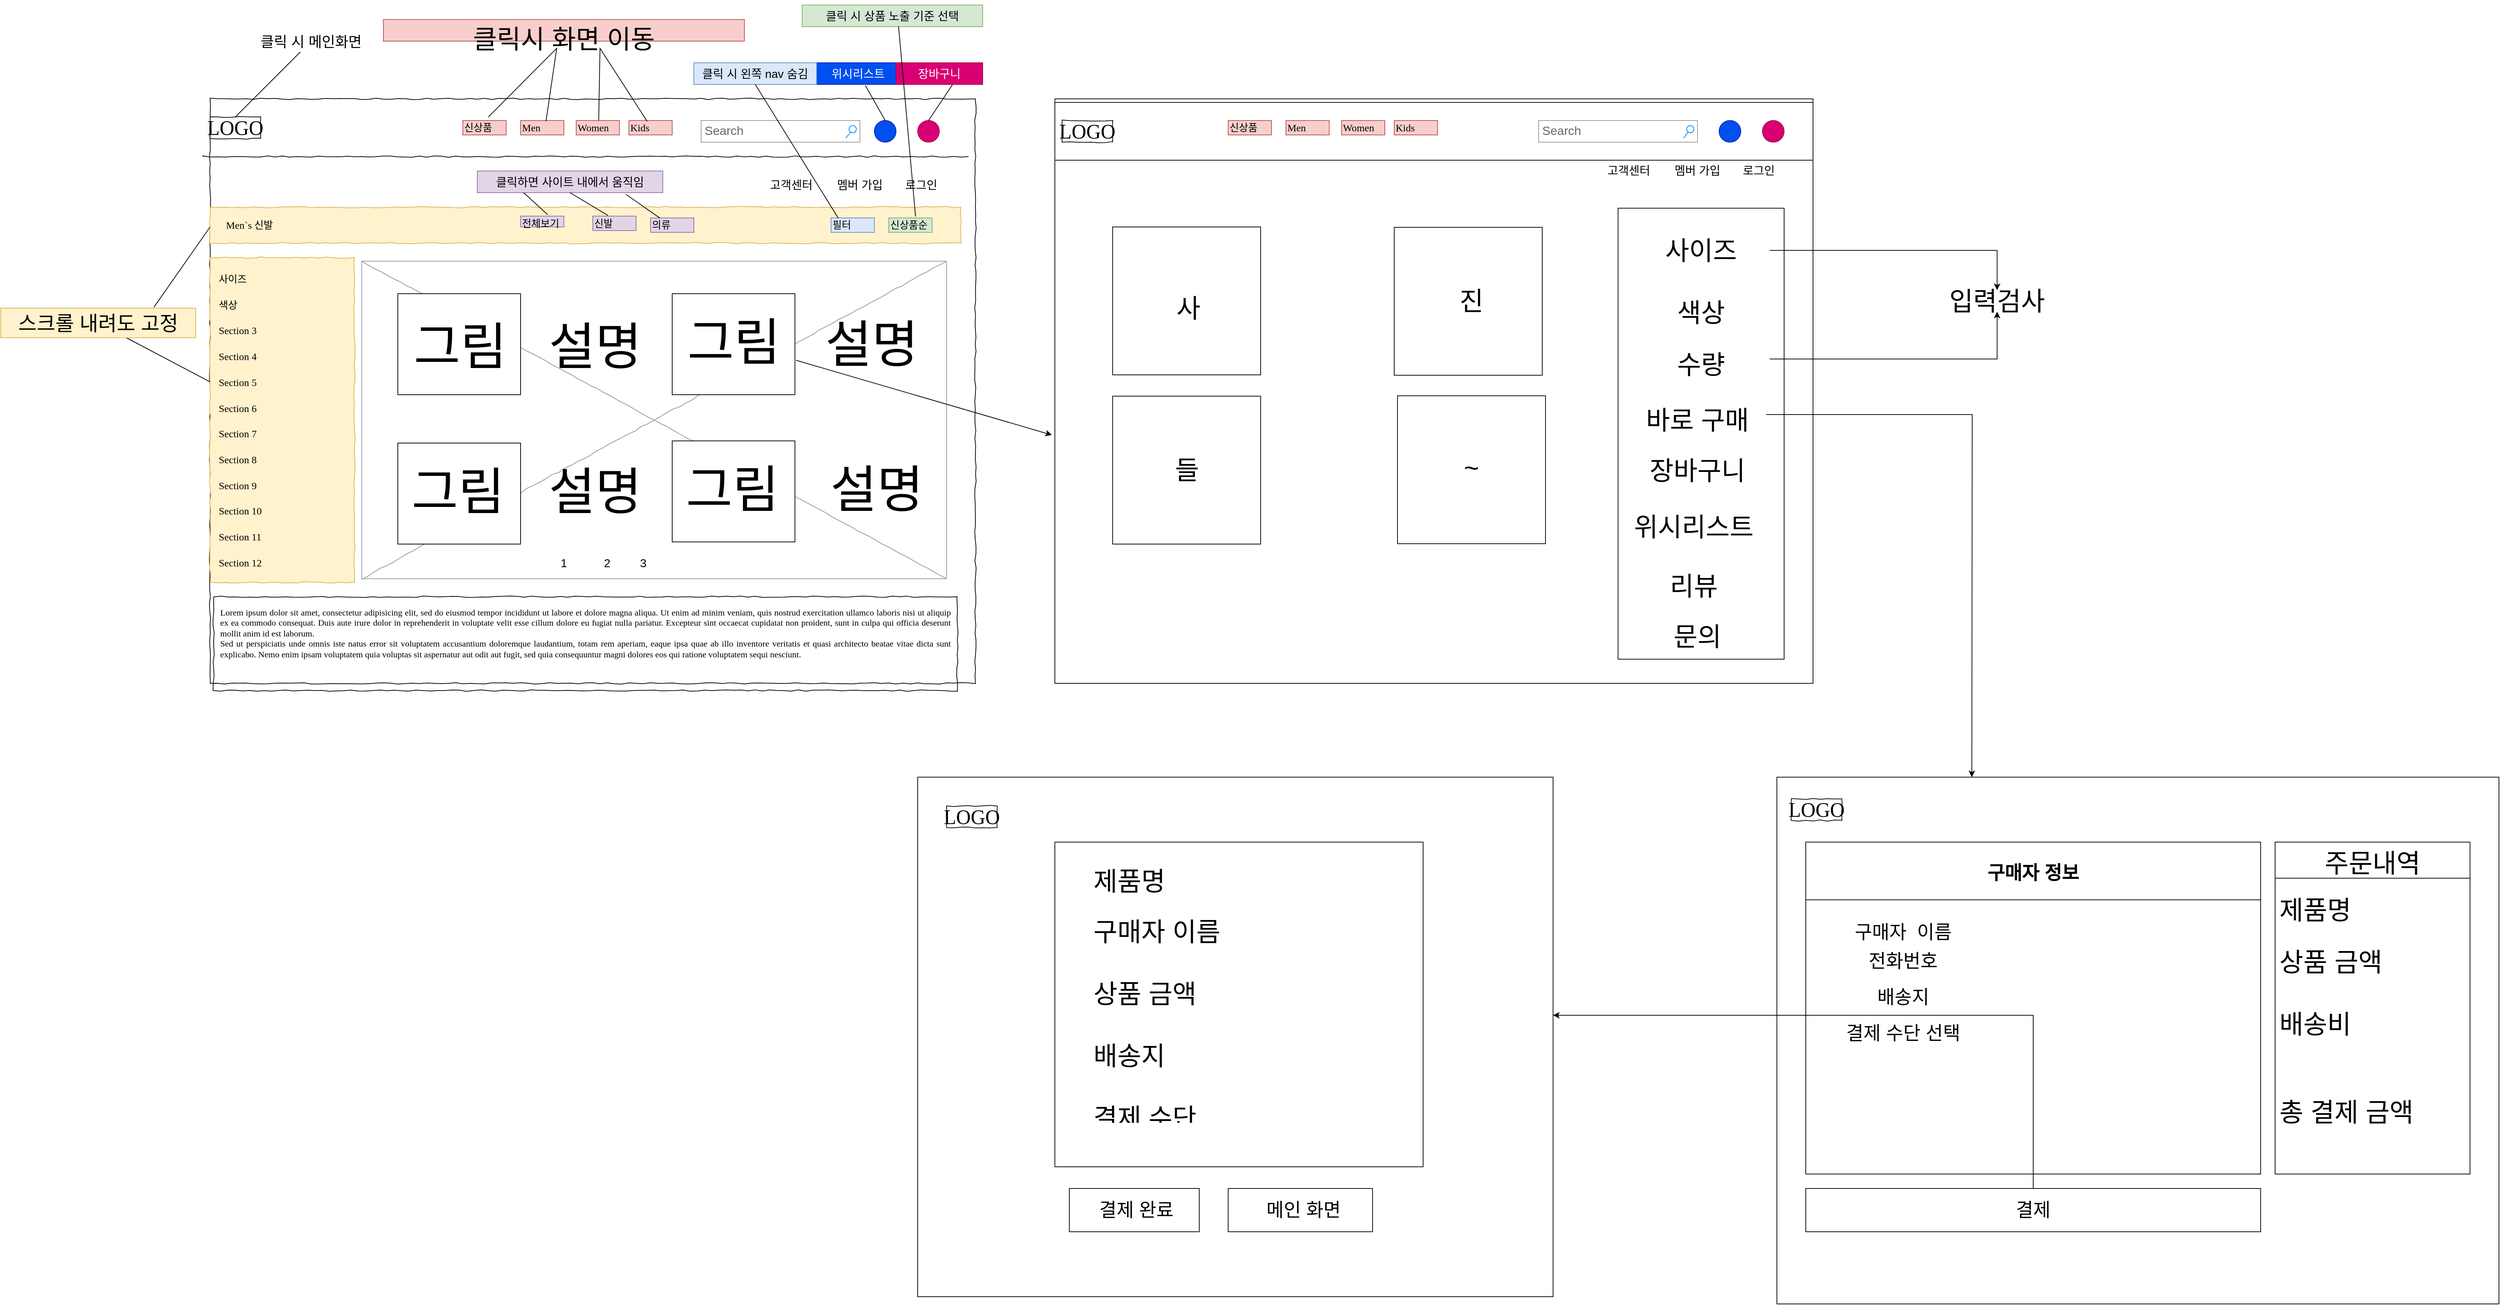 <mxfile version="17.4.0" type="github">
  <diagram name="Page-1" id="03018318-947c-dd8e-b7a3-06fadd420f32">
    <mxGraphModel dx="5840" dy="3390" grid="1" gridSize="10" guides="1" tooltips="1" connect="1" arrows="1" fold="1" page="1" pageScale="1" pageWidth="1100" pageHeight="850" background="#ffffff" math="0" shadow="0">
      <root>
        <mxCell id="0" />
        <mxCell id="1" parent="0" />
        <mxCell id="677b7b8949515195-1" value="" style="whiteSpace=wrap;html=1;rounded=0;shadow=0;labelBackgroundColor=none;strokeColor=#000000;strokeWidth=1;fillColor=none;fontFamily=Verdana;fontSize=12;fontColor=#000000;align=center;comic=1;" parent="1" vertex="1">
          <mxGeometry x="30" y="10" width="1060" height="810" as="geometry" />
        </mxCell>
        <mxCell id="677b7b8949515195-2" value="LOGO" style="whiteSpace=wrap;html=1;rounded=0;shadow=0;labelBackgroundColor=none;strokeWidth=1;fontFamily=Verdana;fontSize=28;align=center;comic=1;" parent="1" vertex="1">
          <mxGeometry x="30" y="35" width="70" height="30" as="geometry" />
        </mxCell>
        <mxCell id="677b7b8949515195-3" value="Search" style="strokeWidth=1;shadow=0;dashed=0;align=center;html=1;shape=mxgraph.mockup.forms.searchBox;strokeColor=#999999;mainText=;strokeColor2=#008cff;fontColor=#666666;fontSize=17;align=left;spacingLeft=3;rounded=0;labelBackgroundColor=none;comic=1;" parent="1" vertex="1">
          <mxGeometry x="710" y="40" width="220" height="30" as="geometry" />
        </mxCell>
        <mxCell id="677b7b8949515195-4" value="신상품" style="text;html=1;points=[];align=left;verticalAlign=top;spacingTop=-4;fontSize=14;fontFamily=Verdana;fillColor=#f8cecc;strokeColor=#b85450;" parent="1" vertex="1">
          <mxGeometry x="380" y="40" width="60" height="20" as="geometry" />
        </mxCell>
        <mxCell id="677b7b8949515195-5" value="Men" style="text;html=1;points=[];align=left;verticalAlign=top;spacingTop=-4;fontSize=14;fontFamily=Verdana;fillColor=#f8cecc;strokeColor=#b85450;" parent="1" vertex="1">
          <mxGeometry x="460" y="40" width="60" height="20" as="geometry" />
        </mxCell>
        <mxCell id="677b7b8949515195-6" value="Women" style="text;html=1;points=[];align=left;verticalAlign=top;spacingTop=-4;fontSize=14;fontFamily=Verdana;fillColor=#f8cecc;strokeColor=#b85450;" parent="1" vertex="1">
          <mxGeometry x="537" y="40" width="60" height="20" as="geometry" />
        </mxCell>
        <mxCell id="677b7b8949515195-7" value="Kids" style="text;html=1;points=[];align=left;verticalAlign=top;spacingTop=-4;fontSize=14;fontFamily=Verdana;fillColor=#f8cecc;strokeColor=#b85450;" parent="1" vertex="1">
          <mxGeometry x="610" y="40" width="60" height="20" as="geometry" />
        </mxCell>
        <mxCell id="677b7b8949515195-8" value="" style="whiteSpace=wrap;html=1;rounded=0;shadow=0;labelBackgroundColor=none;strokeWidth=1;fillColor=#fff2cc;fontFamily=Verdana;fontSize=12;align=center;comic=1;strokeColor=#d6b656;" parent="1" vertex="1">
          <mxGeometry x="30" y="230" width="200" height="450" as="geometry" />
        </mxCell>
        <mxCell id="677b7b8949515195-9" value="" style="line;strokeWidth=1;html=1;rounded=0;shadow=0;labelBackgroundColor=none;fillColor=none;fontFamily=Verdana;fontSize=14;fontColor=#000000;align=center;comic=1;" parent="1" vertex="1">
          <mxGeometry x="20" y="30" width="1060" height="120" as="geometry" />
        </mxCell>
        <mxCell id="677b7b8949515195-10" value="" style="whiteSpace=wrap;html=1;rounded=0;shadow=0;labelBackgroundColor=none;strokeWidth=1;fillColor=#fff2cc;fontFamily=Verdana;fontSize=12;align=center;comic=1;strokeColor=#d6b656;" parent="1" vertex="1">
          <mxGeometry x="30" y="160" width="1040" height="50" as="geometry" />
        </mxCell>
        <mxCell id="677b7b8949515195-11" value="전체보기&lt;span style=&quot;white-space: pre&quot;&gt;	&lt;/span&gt;" style="text;html=1;points=[];align=left;verticalAlign=top;spacingTop=-4;fontSize=14;fontFamily=Verdana;fillColor=#e1d5e7;strokeColor=#9673a6;" parent="1" vertex="1">
          <mxGeometry x="460" y="172.5" width="60" height="15" as="geometry" />
        </mxCell>
        <mxCell id="677b7b8949515195-12" value="신발" style="text;html=1;points=[];align=left;verticalAlign=top;spacingTop=-4;fontSize=14;fontFamily=Verdana;fillColor=#e1d5e7;strokeColor=#9673a6;" parent="1" vertex="1">
          <mxGeometry x="560" y="172.5" width="60" height="20" as="geometry" />
        </mxCell>
        <mxCell id="677b7b8949515195-13" value="의류" style="text;html=1;points=[];align=left;verticalAlign=top;spacingTop=-4;fontSize=14;fontFamily=Verdana;fillColor=#e1d5e7;strokeColor=#9673a6;" parent="1" vertex="1">
          <mxGeometry x="640" y="175" width="60" height="20" as="geometry" />
        </mxCell>
        <mxCell id="677b7b8949515195-15" value="&lt;div style=&quot;text-align: justify&quot;&gt;&lt;span&gt;Lorem ipsum dolor sit amet, consectetur adipisicing elit, sed do eiusmod tempor incididunt ut labore et dolore magna aliqua. Ut enim ad minim veniam, quis nostrud exercitation ullamco laboris nisi ut aliquip ex ea commodo consequat. Duis aute irure dolor in reprehenderit in voluptate velit esse cillum dolore eu fugiat nulla pariatur. Excepteur sint occaecat cupidatat non proident, sunt in culpa qui officia deserunt mollit anim id est laborum.&lt;/span&gt;&lt;/div&gt;&lt;div style=&quot;text-align: justify&quot;&gt;&lt;span&gt;Sed ut perspiciatis unde omnis iste natus error sit voluptatem accusantium doloremque laudantium, totam rem aperiam, eaque ipsa quae ab illo inventore veritatis et quasi architecto beatae vitae dicta sunt explicabo. Nemo enim ipsam voluptatem quia voluptas sit aspernatur aut odit aut fugit, sed quia consequuntur magni dolores eos qui ratione voluptatem sequi nesciunt.&amp;nbsp;&lt;/span&gt;&lt;/div&gt;" style="whiteSpace=wrap;html=1;rounded=0;shadow=0;labelBackgroundColor=none;strokeWidth=1;fillColor=none;fontFamily=Verdana;fontSize=12;align=center;verticalAlign=top;spacing=10;comic=1;" parent="1" vertex="1">
          <mxGeometry x="35" y="700" width="1030" height="130" as="geometry" />
        </mxCell>
        <mxCell id="677b7b8949515195-27" value="사이즈" style="text;html=1;points=[];align=left;verticalAlign=top;spacingTop=-4;fontSize=14;fontFamily=Verdana" parent="1" vertex="1">
          <mxGeometry x="40" y="250" width="170" height="20" as="geometry" />
        </mxCell>
        <mxCell id="677b7b8949515195-28" value="색상" style="text;html=1;points=[];align=left;verticalAlign=top;spacingTop=-4;fontSize=14;fontFamily=Verdana" parent="1" vertex="1">
          <mxGeometry x="40" y="286" width="170" height="20" as="geometry" />
        </mxCell>
        <mxCell id="677b7b8949515195-29" value="Section 3" style="text;html=1;points=[];align=left;verticalAlign=top;spacingTop=-4;fontSize=14;fontFamily=Verdana" parent="1" vertex="1">
          <mxGeometry x="40" y="321" width="170" height="20" as="geometry" />
        </mxCell>
        <mxCell id="677b7b8949515195-30" value="Section 4" style="text;html=1;points=[];align=left;verticalAlign=top;spacingTop=-4;fontSize=14;fontFamily=Verdana" parent="1" vertex="1">
          <mxGeometry x="40" y="357" width="170" height="20" as="geometry" />
        </mxCell>
        <mxCell id="677b7b8949515195-31" value="Section 7" style="text;html=1;points=[];align=left;verticalAlign=top;spacingTop=-4;fontSize=14;fontFamily=Verdana" parent="1" vertex="1">
          <mxGeometry x="40" y="464" width="170" height="20" as="geometry" />
        </mxCell>
        <mxCell id="677b7b8949515195-32" value="Section 8" style="text;html=1;points=[];align=left;verticalAlign=top;spacingTop=-4;fontSize=14;fontFamily=Verdana" parent="1" vertex="1">
          <mxGeometry x="40" y="500" width="170" height="20" as="geometry" />
        </mxCell>
        <mxCell id="677b7b8949515195-33" value="Section 9" style="text;html=1;points=[];align=left;verticalAlign=top;spacingTop=-4;fontSize=14;fontFamily=Verdana" parent="1" vertex="1">
          <mxGeometry x="40" y="536" width="170" height="20" as="geometry" />
        </mxCell>
        <mxCell id="677b7b8949515195-34" value="Section 10" style="text;html=1;points=[];align=left;verticalAlign=top;spacingTop=-4;fontSize=14;fontFamily=Verdana" parent="1" vertex="1">
          <mxGeometry x="40" y="571" width="170" height="20" as="geometry" />
        </mxCell>
        <mxCell id="677b7b8949515195-35" value="Section 11" style="text;html=1;points=[];align=left;verticalAlign=top;spacingTop=-4;fontSize=14;fontFamily=Verdana" parent="1" vertex="1">
          <mxGeometry x="40" y="607" width="170" height="20" as="geometry" />
        </mxCell>
        <mxCell id="677b7b8949515195-36" value="Section 12" style="text;html=1;points=[];align=left;verticalAlign=top;spacingTop=-4;fontSize=14;fontFamily=Verdana" parent="1" vertex="1">
          <mxGeometry x="40" y="643" width="170" height="20" as="geometry" />
        </mxCell>
        <mxCell id="677b7b8949515195-39" value="Section 5" style="text;html=1;points=[];align=left;verticalAlign=top;spacingTop=-4;fontSize=14;fontFamily=Verdana" parent="1" vertex="1">
          <mxGeometry x="40" y="393" width="170" height="20" as="geometry" />
        </mxCell>
        <mxCell id="677b7b8949515195-40" value="Section 6" style="text;html=1;points=[];align=left;verticalAlign=top;spacingTop=-4;fontSize=14;fontFamily=Verdana" parent="1" vertex="1">
          <mxGeometry x="40" y="429" width="170" height="20" as="geometry" />
        </mxCell>
        <mxCell id="677b7b8949515195-42" value="External Links" style="text;html=1;points=[];align=left;verticalAlign=top;spacingTop=-4;fontSize=14;fontFamily=Verdana" parent="1" vertex="1">
          <mxGeometry x="860" y="653" width="170" height="20" as="geometry" />
        </mxCell>
        <mxCell id="EGOBInb5VxWkymXx5lzQ-2" value="Men`s 신발" style="text;html=1;points=[];align=left;verticalAlign=top;spacingTop=-4;fontSize=14;fontFamily=Verdana" vertex="1" parent="1">
          <mxGeometry x="50" y="175" width="60" height="15" as="geometry" />
        </mxCell>
        <mxCell id="EGOBInb5VxWkymXx5lzQ-3" value="필터" style="text;html=1;points=[];align=left;verticalAlign=top;spacingTop=-4;fontSize=14;fontFamily=Verdana;fillColor=#dae8fc;strokeColor=#6c8ebf;" vertex="1" parent="1">
          <mxGeometry x="890" y="175" width="60" height="20" as="geometry" />
        </mxCell>
        <mxCell id="EGOBInb5VxWkymXx5lzQ-4" value="신상품순" style="text;html=1;points=[];align=left;verticalAlign=top;spacingTop=-4;fontSize=14;fontFamily=Verdana;fillColor=#d5e8d4;strokeColor=#82b366;" vertex="1" parent="1">
          <mxGeometry x="970" y="175" width="60" height="20" as="geometry" />
        </mxCell>
        <mxCell id="EGOBInb5VxWkymXx5lzQ-5" value="" style="endArrow=none;html=1;rounded=0;exitX=0.786;exitY=-0.032;exitDx=0;exitDy=0;exitPerimeter=0;" edge="1" parent="1" source="EGOBInb5VxWkymXx5lzQ-9">
          <mxGeometry width="50" height="50" relative="1" as="geometry">
            <mxPoint x="-140" y="330" as="sourcePoint" />
            <mxPoint x="30" y="187.5" as="targetPoint" />
          </mxGeometry>
        </mxCell>
        <mxCell id="EGOBInb5VxWkymXx5lzQ-7" value="" style="endArrow=none;html=1;rounded=0;startArrow=none;" edge="1" parent="1" source="677b7b8949515195-16">
          <mxGeometry width="50" height="50" relative="1" as="geometry">
            <mxPoint x="440" y="390" as="sourcePoint" />
            <mxPoint x="490" y="340" as="targetPoint" />
          </mxGeometry>
        </mxCell>
        <mxCell id="677b7b8949515195-16" value="" style="verticalLabelPosition=bottom;shadow=0;dashed=0;align=center;html=1;verticalAlign=top;strokeWidth=1;shape=mxgraph.mockup.graphics.simpleIcon;strokeColor=#999999;rounded=0;labelBackgroundColor=none;fontFamily=Verdana;fontSize=14;fontColor=#000000;comic=1;" parent="1" vertex="1">
          <mxGeometry x="240" y="235" width="810" height="440" as="geometry" />
        </mxCell>
        <mxCell id="EGOBInb5VxWkymXx5lzQ-8" value="" style="endArrow=none;html=1;rounded=0;" edge="1" parent="1" source="677b7b8949515195-8" target="EGOBInb5VxWkymXx5lzQ-9">
          <mxGeometry width="50" height="50" relative="1" as="geometry">
            <mxPoint x="440.0" y="390" as="sourcePoint" />
            <mxPoint x="-140" y="330" as="targetPoint" />
          </mxGeometry>
        </mxCell>
        <mxCell id="EGOBInb5VxWkymXx5lzQ-9" value="&lt;font style=&quot;font-size: 28px&quot;&gt;스크롤 내려도 고정&lt;/font&gt;" style="text;html=1;strokeColor=#d6b656;fillColor=#fff2cc;align=center;verticalAlign=middle;whiteSpace=wrap;rounded=0;" vertex="1" parent="1">
          <mxGeometry x="-260" y="300" width="270" height="41" as="geometry" />
        </mxCell>
        <mxCell id="EGOBInb5VxWkymXx5lzQ-10" value="&lt;font style=&quot;font-size: 16px&quot;&gt;고객센터&lt;/font&gt;" style="text;html=1;strokeColor=none;fillColor=none;align=center;verticalAlign=middle;whiteSpace=wrap;rounded=0;fontSize=28;" vertex="1" parent="1">
          <mxGeometry x="720" y="110" width="230" height="30" as="geometry" />
        </mxCell>
        <mxCell id="EGOBInb5VxWkymXx5lzQ-11" value="&lt;font style=&quot;font-size: 16px&quot;&gt;멤버 가입&lt;/font&gt;" style="text;html=1;strokeColor=none;fillColor=none;align=center;verticalAlign=middle;whiteSpace=wrap;rounded=0;fontSize=28;" vertex="1" parent="1">
          <mxGeometry x="860" y="110" width="140" height="30" as="geometry" />
        </mxCell>
        <mxCell id="EGOBInb5VxWkymXx5lzQ-12" value="&lt;font style=&quot;font-size: 16px&quot;&gt;로그인&lt;/font&gt;" style="text;html=1;strokeColor=none;fillColor=none;align=center;verticalAlign=middle;whiteSpace=wrap;rounded=0;fontSize=28;" vertex="1" parent="1">
          <mxGeometry x="960" y="110" width="110" height="30" as="geometry" />
        </mxCell>
        <mxCell id="EGOBInb5VxWkymXx5lzQ-13" value="" style="ellipse;whiteSpace=wrap;html=1;aspect=fixed;fontSize=16;fillColor=#0050ef;fontColor=#ffffff;strokeColor=#001DBC;" vertex="1" parent="1">
          <mxGeometry x="950" y="40" width="30" height="30" as="geometry" />
        </mxCell>
        <mxCell id="EGOBInb5VxWkymXx5lzQ-14" value="" style="ellipse;whiteSpace=wrap;html=1;aspect=fixed;fontSize=16;fillColor=#d80073;fontColor=#ffffff;strokeColor=#A50040;" vertex="1" parent="1">
          <mxGeometry x="1010" y="40" width="30" height="30" as="geometry" />
        </mxCell>
        <mxCell id="EGOBInb5VxWkymXx5lzQ-15" value="위시리스트" style="text;html=1;strokeColor=#001DBC;fillColor=#0050ef;align=center;verticalAlign=middle;whiteSpace=wrap;rounded=0;fontSize=16;fontColor=#ffffff;" vertex="1" parent="1">
          <mxGeometry x="860" y="-40" width="135" height="30" as="geometry" />
        </mxCell>
        <mxCell id="EGOBInb5VxWkymXx5lzQ-17" value="장바구니" style="text;html=1;align=center;verticalAlign=middle;whiteSpace=wrap;rounded=0;fontSize=16;fillColor=#d80073;fontColor=#ffffff;strokeColor=#A50040;" vertex="1" parent="1">
          <mxGeometry x="980" y="-40" width="120" height="30" as="geometry" />
        </mxCell>
        <mxCell id="EGOBInb5VxWkymXx5lzQ-18" value="" style="endArrow=none;html=1;rounded=0;fontSize=16;exitX=0.5;exitY=0;exitDx=0;exitDy=0;entryX=0.575;entryY=1.055;entryDx=0;entryDy=0;entryPerimeter=0;" edge="1" parent="1" source="EGOBInb5VxWkymXx5lzQ-13" target="EGOBInb5VxWkymXx5lzQ-15">
          <mxGeometry width="50" height="50" relative="1" as="geometry">
            <mxPoint x="330" y="190" as="sourcePoint" />
            <mxPoint x="380" y="140" as="targetPoint" />
          </mxGeometry>
        </mxCell>
        <mxCell id="EGOBInb5VxWkymXx5lzQ-19" value="" style="endArrow=none;html=1;rounded=0;fontSize=16;exitX=0.5;exitY=0;exitDx=0;exitDy=0;entryX=0.651;entryY=1.016;entryDx=0;entryDy=0;entryPerimeter=0;" edge="1" parent="1" source="EGOBInb5VxWkymXx5lzQ-14" target="EGOBInb5VxWkymXx5lzQ-17">
          <mxGeometry width="50" height="50" relative="1" as="geometry">
            <mxPoint x="330" y="190" as="sourcePoint" />
            <mxPoint x="380" y="140" as="targetPoint" />
          </mxGeometry>
        </mxCell>
        <mxCell id="EGOBInb5VxWkymXx5lzQ-20" value="클릭하면 사이트 내에서 움직임" style="text;html=1;strokeColor=#9673a6;fillColor=#e1d5e7;align=center;verticalAlign=middle;whiteSpace=wrap;rounded=0;fontSize=16;" vertex="1" parent="1">
          <mxGeometry x="400" y="110" width="257" height="30" as="geometry" />
        </mxCell>
        <mxCell id="EGOBInb5VxWkymXx5lzQ-21" value="" style="endArrow=none;html=1;rounded=0;fontSize=16;exitX=0.626;exitY=-0.135;exitDx=0;exitDy=0;exitPerimeter=0;entryX=0.25;entryY=1;entryDx=0;entryDy=0;" edge="1" parent="1" source="677b7b8949515195-11" target="EGOBInb5VxWkymXx5lzQ-20">
          <mxGeometry width="50" height="50" relative="1" as="geometry">
            <mxPoint x="330" y="300" as="sourcePoint" />
            <mxPoint x="380" y="250" as="targetPoint" />
          </mxGeometry>
        </mxCell>
        <mxCell id="EGOBInb5VxWkymXx5lzQ-22" value="" style="endArrow=none;html=1;rounded=0;fontSize=16;exitX=0.352;exitY=-0.043;exitDx=0;exitDy=0;exitPerimeter=0;entryX=0.5;entryY=1;entryDx=0;entryDy=0;" edge="1" parent="1" source="677b7b8949515195-12" target="EGOBInb5VxWkymXx5lzQ-20">
          <mxGeometry width="50" height="50" relative="1" as="geometry">
            <mxPoint x="330" y="300" as="sourcePoint" />
            <mxPoint x="380" y="250" as="targetPoint" />
          </mxGeometry>
        </mxCell>
        <mxCell id="EGOBInb5VxWkymXx5lzQ-23" value="" style="endArrow=none;html=1;rounded=0;fontSize=16;entryX=0.215;entryY=0.009;entryDx=0;entryDy=0;entryPerimeter=0;exitX=0.801;exitY=1.075;exitDx=0;exitDy=0;exitPerimeter=0;" edge="1" parent="1" source="EGOBInb5VxWkymXx5lzQ-20" target="677b7b8949515195-13">
          <mxGeometry width="50" height="50" relative="1" as="geometry">
            <mxPoint x="330" y="300" as="sourcePoint" />
            <mxPoint x="380" y="250" as="targetPoint" />
          </mxGeometry>
        </mxCell>
        <mxCell id="EGOBInb5VxWkymXx5lzQ-24" value="클릭 시 왼쪽 nav 숨김" style="text;html=1;strokeColor=#6c8ebf;fillColor=#dae8fc;align=center;verticalAlign=middle;whiteSpace=wrap;rounded=0;fontSize=16;" vertex="1" parent="1">
          <mxGeometry x="700" y="-40" width="170" height="30" as="geometry" />
        </mxCell>
        <mxCell id="EGOBInb5VxWkymXx5lzQ-25" value="" style="endArrow=none;html=1;rounded=0;fontSize=16;exitX=0.5;exitY=1;exitDx=0;exitDy=0;entryX=0.166;entryY=0.009;entryDx=0;entryDy=0;entryPerimeter=0;" edge="1" parent="1" source="EGOBInb5VxWkymXx5lzQ-24" target="EGOBInb5VxWkymXx5lzQ-3">
          <mxGeometry width="50" height="50" relative="1" as="geometry">
            <mxPoint x="330" y="300" as="sourcePoint" />
            <mxPoint x="380" y="250" as="targetPoint" />
          </mxGeometry>
        </mxCell>
        <mxCell id="EGOBInb5VxWkymXx5lzQ-26" value="클릭 시 상품 노출 기준 선택" style="text;html=1;strokeColor=#82b366;fillColor=#d5e8d4;align=center;verticalAlign=middle;whiteSpace=wrap;rounded=0;fontSize=16;" vertex="1" parent="1">
          <mxGeometry x="850" y="-120" width="250" height="30" as="geometry" />
        </mxCell>
        <mxCell id="EGOBInb5VxWkymXx5lzQ-29" value="" style="endArrow=none;html=1;rounded=0;fontSize=16;entryX=0.617;entryY=-0.109;entryDx=0;entryDy=0;entryPerimeter=0;exitX=0.534;exitY=0.976;exitDx=0;exitDy=0;exitPerimeter=0;" edge="1" parent="1" source="EGOBInb5VxWkymXx5lzQ-26" target="EGOBInb5VxWkymXx5lzQ-4">
          <mxGeometry width="50" height="50" relative="1" as="geometry">
            <mxPoint x="330" y="300" as="sourcePoint" />
            <mxPoint x="380" y="250" as="targetPoint" />
          </mxGeometry>
        </mxCell>
        <mxCell id="EGOBInb5VxWkymXx5lzQ-30" value="" style="rounded=0;whiteSpace=wrap;html=1;fontSize=16;" vertex="1" parent="1">
          <mxGeometry x="290" y="280" width="170" height="140" as="geometry" />
        </mxCell>
        <mxCell id="EGOBInb5VxWkymXx5lzQ-31" value="" style="rounded=0;whiteSpace=wrap;html=1;fontSize=16;" vertex="1" parent="1">
          <mxGeometry x="670" y="280" width="170" height="140" as="geometry" />
        </mxCell>
        <mxCell id="EGOBInb5VxWkymXx5lzQ-32" value="" style="rounded=0;whiteSpace=wrap;html=1;fontSize=16;" vertex="1" parent="1">
          <mxGeometry x="290" y="487" width="170" height="140" as="geometry" />
        </mxCell>
        <mxCell id="EGOBInb5VxWkymXx5lzQ-33" value="" style="rounded=0;whiteSpace=wrap;html=1;fontSize=16;" vertex="1" parent="1">
          <mxGeometry x="670" y="484" width="170" height="140" as="geometry" />
        </mxCell>
        <mxCell id="EGOBInb5VxWkymXx5lzQ-34" value="1" style="text;html=1;strokeColor=none;fillColor=none;align=center;verticalAlign=middle;whiteSpace=wrap;rounded=0;fontSize=16;" vertex="1" parent="1">
          <mxGeometry x="490" y="638" width="60" height="30" as="geometry" />
        </mxCell>
        <mxCell id="EGOBInb5VxWkymXx5lzQ-35" value="2" style="text;html=1;strokeColor=none;fillColor=none;align=center;verticalAlign=middle;whiteSpace=wrap;rounded=0;fontSize=16;" vertex="1" parent="1">
          <mxGeometry x="550" y="638" width="60" height="30" as="geometry" />
        </mxCell>
        <mxCell id="EGOBInb5VxWkymXx5lzQ-36" value="3" style="text;html=1;strokeColor=none;fillColor=none;align=center;verticalAlign=middle;whiteSpace=wrap;rounded=0;fontSize=16;" vertex="1" parent="1">
          <mxGeometry x="600" y="638" width="60" height="30" as="geometry" />
        </mxCell>
        <mxCell id="EGOBInb5VxWkymXx5lzQ-37" value="&lt;font style=&quot;font-size: 70px&quot;&gt;설명&lt;/font&gt;" style="text;html=1;strokeColor=none;fillColor=none;align=center;verticalAlign=middle;whiteSpace=wrap;rounded=0;fontSize=16;" vertex="1" parent="1">
          <mxGeometry x="477" y="286" width="173" height="134" as="geometry" />
        </mxCell>
        <mxCell id="EGOBInb5VxWkymXx5lzQ-38" value="&lt;font style=&quot;font-size: 70px&quot;&gt;설명&lt;/font&gt;" style="text;html=1;strokeColor=none;fillColor=none;align=center;verticalAlign=middle;whiteSpace=wrap;rounded=0;fontSize=16;" vertex="1" parent="1">
          <mxGeometry x="860" y="283" width="173" height="134" as="geometry" />
        </mxCell>
        <mxCell id="EGOBInb5VxWkymXx5lzQ-39" value="&lt;font style=&quot;font-size: 70px&quot;&gt;설명&lt;/font&gt;" style="text;html=1;strokeColor=none;fillColor=none;align=center;verticalAlign=middle;whiteSpace=wrap;rounded=0;fontSize=16;" vertex="1" parent="1">
          <mxGeometry x="477" y="487" width="173" height="134" as="geometry" />
        </mxCell>
        <mxCell id="EGOBInb5VxWkymXx5lzQ-40" value="&lt;font style=&quot;font-size: 70px&quot;&gt;설명&lt;/font&gt;" style="text;html=1;strokeColor=none;fillColor=none;align=center;verticalAlign=middle;whiteSpace=wrap;rounded=0;fontSize=16;" vertex="1" parent="1">
          <mxGeometry x="867" y="484" width="173" height="134" as="geometry" />
        </mxCell>
        <mxCell id="EGOBInb5VxWkymXx5lzQ-41" value="&lt;font style=&quot;font-size: 70px&quot;&gt;그림&lt;/font&gt;" style="text;html=1;strokeColor=none;fillColor=none;align=center;verticalAlign=middle;whiteSpace=wrap;rounded=0;fontSize=16;" vertex="1" parent="1">
          <mxGeometry x="290" y="286" width="173" height="134" as="geometry" />
        </mxCell>
        <mxCell id="EGOBInb5VxWkymXx5lzQ-42" value="&lt;font style=&quot;font-size: 70px&quot;&gt;그림&lt;/font&gt;" style="text;html=1;strokeColor=none;fillColor=none;align=center;verticalAlign=middle;whiteSpace=wrap;rounded=0;fontSize=16;" vertex="1" parent="1">
          <mxGeometry x="668.5" y="280" width="173" height="134" as="geometry" />
        </mxCell>
        <mxCell id="EGOBInb5VxWkymXx5lzQ-43" value="&lt;font style=&quot;font-size: 70px&quot;&gt;그림&lt;/font&gt;" style="text;html=1;strokeColor=none;fillColor=none;align=center;verticalAlign=middle;whiteSpace=wrap;rounded=0;fontSize=16;" vertex="1" parent="1">
          <mxGeometry x="287" y="487" width="173" height="134" as="geometry" />
        </mxCell>
        <mxCell id="EGOBInb5VxWkymXx5lzQ-44" value="&lt;font style=&quot;font-size: 70px&quot;&gt;그림&lt;/font&gt;" style="text;html=1;strokeColor=none;fillColor=none;align=center;verticalAlign=middle;whiteSpace=wrap;rounded=0;fontSize=16;" vertex="1" parent="1">
          <mxGeometry x="667" y="484" width="173" height="134" as="geometry" />
        </mxCell>
        <mxCell id="EGOBInb5VxWkymXx5lzQ-45" value="" style="endArrow=none;html=1;rounded=0;fontSize=70;exitX=0.587;exitY=-0.241;exitDx=0;exitDy=0;exitPerimeter=0;entryX=0.587;entryY=0.053;entryDx=0;entryDy=0;entryPerimeter=0;" edge="1" parent="1" source="677b7b8949515195-4" target="677b7b8949515195-5">
          <mxGeometry width="50" height="50" relative="1" as="geometry">
            <mxPoint x="630" y="110" as="sourcePoint" />
            <mxPoint x="680" y="60" as="targetPoint" />
            <Array as="points">
              <mxPoint x="510" y="-60" />
            </Array>
          </mxGeometry>
        </mxCell>
        <mxCell id="EGOBInb5VxWkymXx5lzQ-46" value="" style="endArrow=none;html=1;rounded=0;fontSize=70;exitX=0.52;exitY=-0.006;exitDx=0;exitDy=0;exitPerimeter=0;entryX=0.421;entryY=0.053;entryDx=0;entryDy=0;entryPerimeter=0;" edge="1" parent="1" source="677b7b8949515195-6" target="677b7b8949515195-7">
          <mxGeometry width="50" height="50" relative="1" as="geometry">
            <mxPoint x="630" y="110" as="sourcePoint" />
            <mxPoint x="680" y="60" as="targetPoint" />
            <Array as="points">
              <mxPoint x="570" y="-60" />
            </Array>
          </mxGeometry>
        </mxCell>
        <mxCell id="EGOBInb5VxWkymXx5lzQ-47" value="&lt;font style=&quot;font-size: 36px&quot;&gt;클릭시 화면 이동&lt;/font&gt;" style="text;html=1;strokeColor=#b85450;fillColor=#f8cecc;align=center;verticalAlign=middle;whiteSpace=wrap;rounded=0;fontSize=70;" vertex="1" parent="1">
          <mxGeometry x="270" y="-100" width="500" height="30" as="geometry" />
        </mxCell>
        <mxCell id="EGOBInb5VxWkymXx5lzQ-53" value="" style="endArrow=none;html=1;rounded=0;fontSize=20;exitX=0.5;exitY=0;exitDx=0;exitDy=0;" edge="1" parent="1" source="677b7b8949515195-2" target="EGOBInb5VxWkymXx5lzQ-54">
          <mxGeometry width="50" height="50" relative="1" as="geometry">
            <mxPoint x="480" y="240" as="sourcePoint" />
            <mxPoint x="100" y="-70" as="targetPoint" />
          </mxGeometry>
        </mxCell>
        <mxCell id="EGOBInb5VxWkymXx5lzQ-54" value="클릭 시 메인화면" style="text;html=1;strokeColor=none;fillColor=none;align=center;verticalAlign=middle;whiteSpace=wrap;rounded=0;fontSize=20;" vertex="1" parent="1">
          <mxGeometry x="70" y="-85" width="200" height="30" as="geometry" />
        </mxCell>
        <mxCell id="EGOBInb5VxWkymXx5lzQ-56" value="" style="rounded=0;whiteSpace=wrap;html=1;fontSize=20;" vertex="1" parent="1">
          <mxGeometry x="1200" y="10" width="1050" height="810" as="geometry" />
        </mxCell>
        <mxCell id="EGOBInb5VxWkymXx5lzQ-59" value="" style="endArrow=classic;html=1;rounded=0;fontSize=20;entryX=-0.004;entryY=0.575;entryDx=0;entryDy=0;entryPerimeter=0;" edge="1" parent="1" source="EGOBInb5VxWkymXx5lzQ-42" target="EGOBInb5VxWkymXx5lzQ-56">
          <mxGeometry width="50" height="50" relative="1" as="geometry">
            <mxPoint x="830" y="420" as="sourcePoint" />
            <mxPoint x="880" y="370" as="targetPoint" />
          </mxGeometry>
        </mxCell>
        <mxCell id="EGOBInb5VxWkymXx5lzQ-61" value="" style="rounded=0;whiteSpace=wrap;html=1;fontSize=36;" vertex="1" parent="1">
          <mxGeometry x="1200" y="15" width="1050" height="80" as="geometry" />
        </mxCell>
        <mxCell id="EGOBInb5VxWkymXx5lzQ-62" value="신상품" style="text;html=1;points=[];align=left;verticalAlign=top;spacingTop=-4;fontSize=14;fontFamily=Verdana;fillColor=#f8cecc;strokeColor=#b85450;" vertex="1" parent="1">
          <mxGeometry x="1440" y="40" width="60" height="20" as="geometry" />
        </mxCell>
        <mxCell id="EGOBInb5VxWkymXx5lzQ-63" value="Men" style="text;html=1;points=[];align=left;verticalAlign=top;spacingTop=-4;fontSize=14;fontFamily=Verdana;fillColor=#f8cecc;strokeColor=#b85450;" vertex="1" parent="1">
          <mxGeometry x="1520" y="40" width="60" height="20" as="geometry" />
        </mxCell>
        <mxCell id="EGOBInb5VxWkymXx5lzQ-64" value="Women" style="text;html=1;points=[];align=left;verticalAlign=top;spacingTop=-4;fontSize=14;fontFamily=Verdana;fillColor=#f8cecc;strokeColor=#b85450;" vertex="1" parent="1">
          <mxGeometry x="1597" y="40" width="60" height="20" as="geometry" />
        </mxCell>
        <mxCell id="EGOBInb5VxWkymXx5lzQ-65" value="Kids" style="text;html=1;points=[];align=left;verticalAlign=top;spacingTop=-4;fontSize=14;fontFamily=Verdana;fillColor=#f8cecc;strokeColor=#b85450;" vertex="1" parent="1">
          <mxGeometry x="1670" y="40" width="60" height="20" as="geometry" />
        </mxCell>
        <mxCell id="EGOBInb5VxWkymXx5lzQ-66" value="LOGO" style="whiteSpace=wrap;html=1;rounded=0;shadow=0;labelBackgroundColor=none;strokeWidth=1;fontFamily=Verdana;fontSize=28;align=center;comic=1;" vertex="1" parent="1">
          <mxGeometry x="1210" y="40" width="70" height="30" as="geometry" />
        </mxCell>
        <mxCell id="EGOBInb5VxWkymXx5lzQ-67" value="Search" style="strokeWidth=1;shadow=0;dashed=0;align=center;html=1;shape=mxgraph.mockup.forms.searchBox;strokeColor=#999999;mainText=;strokeColor2=#008cff;fontColor=#666666;fontSize=17;align=left;spacingLeft=3;rounded=0;labelBackgroundColor=none;comic=1;" vertex="1" parent="1">
          <mxGeometry x="1870" y="40" width="220" height="30" as="geometry" />
        </mxCell>
        <mxCell id="EGOBInb5VxWkymXx5lzQ-68" value="&lt;font style=&quot;font-size: 16px&quot;&gt;고객센터&lt;/font&gt;" style="text;html=1;strokeColor=none;fillColor=none;align=center;verticalAlign=middle;whiteSpace=wrap;rounded=0;fontSize=28;" vertex="1" parent="1">
          <mxGeometry x="1880" y="90" width="230" height="30" as="geometry" />
        </mxCell>
        <mxCell id="EGOBInb5VxWkymXx5lzQ-69" value="&lt;font style=&quot;font-size: 16px&quot;&gt;멤버 가입&lt;/font&gt;" style="text;html=1;strokeColor=none;fillColor=none;align=center;verticalAlign=middle;whiteSpace=wrap;rounded=0;fontSize=28;" vertex="1" parent="1">
          <mxGeometry x="2020" y="90" width="140" height="30" as="geometry" />
        </mxCell>
        <mxCell id="EGOBInb5VxWkymXx5lzQ-70" value="&lt;font style=&quot;font-size: 16px&quot;&gt;로그인&lt;/font&gt;" style="text;html=1;strokeColor=none;fillColor=none;align=center;verticalAlign=middle;whiteSpace=wrap;rounded=0;fontSize=28;" vertex="1" parent="1">
          <mxGeometry x="2120" y="90" width="110" height="30" as="geometry" />
        </mxCell>
        <mxCell id="EGOBInb5VxWkymXx5lzQ-71" value="" style="ellipse;whiteSpace=wrap;html=1;aspect=fixed;fontSize=16;fillColor=#0050ef;fontColor=#ffffff;strokeColor=#001DBC;" vertex="1" parent="1">
          <mxGeometry x="2120" y="40" width="30" height="30" as="geometry" />
        </mxCell>
        <mxCell id="EGOBInb5VxWkymXx5lzQ-72" value="" style="ellipse;whiteSpace=wrap;html=1;aspect=fixed;fontSize=16;fillColor=#d80073;fontColor=#ffffff;strokeColor=#A50040;" vertex="1" parent="1">
          <mxGeometry x="2180" y="40" width="30" height="30" as="geometry" />
        </mxCell>
        <mxCell id="EGOBInb5VxWkymXx5lzQ-74" value="" style="whiteSpace=wrap;html=1;aspect=fixed;fontSize=36;" vertex="1" parent="1">
          <mxGeometry x="1280" y="187.5" width="205" height="205" as="geometry" />
        </mxCell>
        <mxCell id="EGOBInb5VxWkymXx5lzQ-75" value="" style="whiteSpace=wrap;html=1;aspect=fixed;fontSize=36;" vertex="1" parent="1">
          <mxGeometry x="1670" y="188" width="205" height="205" as="geometry" />
        </mxCell>
        <mxCell id="EGOBInb5VxWkymXx5lzQ-76" value="" style="whiteSpace=wrap;html=1;aspect=fixed;fontSize=36;" vertex="1" parent="1">
          <mxGeometry x="1280" y="422" width="205" height="205" as="geometry" />
        </mxCell>
        <mxCell id="EGOBInb5VxWkymXx5lzQ-77" value="" style="whiteSpace=wrap;html=1;aspect=fixed;fontSize=36;" vertex="1" parent="1">
          <mxGeometry x="1674.5" y="421.5" width="205" height="205" as="geometry" />
        </mxCell>
        <mxCell id="EGOBInb5VxWkymXx5lzQ-78" value="사" style="text;html=1;strokeColor=none;fillColor=none;align=center;verticalAlign=middle;whiteSpace=wrap;rounded=0;fontSize=36;" vertex="1" parent="1">
          <mxGeometry x="1310" y="240" width="150" height="120" as="geometry" />
        </mxCell>
        <mxCell id="EGOBInb5VxWkymXx5lzQ-79" value="진" style="text;html=1;strokeColor=none;fillColor=none;align=center;verticalAlign=middle;whiteSpace=wrap;rounded=0;fontSize=36;" vertex="1" parent="1">
          <mxGeometry x="1702" y="230" width="150" height="120" as="geometry" />
        </mxCell>
        <mxCell id="EGOBInb5VxWkymXx5lzQ-80" value="들" style="text;html=1;strokeColor=none;fillColor=none;align=center;verticalAlign=middle;whiteSpace=wrap;rounded=0;fontSize=36;" vertex="1" parent="1">
          <mxGeometry x="1307.5" y="464" width="150" height="120" as="geometry" />
        </mxCell>
        <mxCell id="EGOBInb5VxWkymXx5lzQ-81" value="~" style="text;html=1;strokeColor=none;fillColor=none;align=center;verticalAlign=middle;whiteSpace=wrap;rounded=0;fontSize=36;" vertex="1" parent="1">
          <mxGeometry x="1701.5" y="461" width="150" height="120" as="geometry" />
        </mxCell>
        <mxCell id="EGOBInb5VxWkymXx5lzQ-82" value="&lt;span style=&quot;color: rgba(0 , 0 , 0 , 0) ; font-family: monospace ; font-size: 0px&quot;&gt;%3CmxGraphModel%3E%3Croot%3E%3CmxCell%20id%3D%220%22%2F%3E%3CmxCell%20id%3D%221%22%20parent%3D%220%22%2F%3E%3CmxCell%20id%3D%222%22%20value%3D%22%EC%82%AC%EC%9D%B4%EC%A6%88%22%20style%3D%22text%3Bhtml%3D1%3BstrokeColor%3Dnone%3BfillColor%3Dnone%3Balign%3Dcenter%3BverticalAlign%3Dmiddle%3BwhiteSpace%3Dwrap%3Brounded%3D0%3BfontSize%3D36%3B%22%20vertex%3D%221%22%20parent%3D%221%22%3E%3CmxGeometry%20x%3D%222000%22%20y%3D%22205%22%20width%3D%22190%22%20height%3D%2230%22%20as%3D%22geometry%22%2F%3E%3C%2FmxCell%3E%3C%2Froot%3E%3C%2FmxGraphModel%3E&lt;/span&gt;" style="rounded=0;whiteSpace=wrap;html=1;fontSize=36;" vertex="1" parent="1">
          <mxGeometry x="1980" y="161.5" width="230" height="625" as="geometry" />
        </mxCell>
        <mxCell id="EGOBInb5VxWkymXx5lzQ-95" style="edgeStyle=orthogonalEdgeStyle;rounded=0;orthogonalLoop=1;jettySize=auto;html=1;exitX=1;exitY=0.5;exitDx=0;exitDy=0;fontSize=36;" edge="1" parent="1" source="EGOBInb5VxWkymXx5lzQ-83" target="EGOBInb5VxWkymXx5lzQ-96">
          <mxGeometry relative="1" as="geometry">
            <mxPoint x="2420" y="270" as="targetPoint" />
          </mxGeometry>
        </mxCell>
        <mxCell id="EGOBInb5VxWkymXx5lzQ-83" value="사이즈" style="text;html=1;strokeColor=none;fillColor=none;align=center;verticalAlign=middle;whiteSpace=wrap;rounded=0;fontSize=36;" vertex="1" parent="1">
          <mxGeometry x="2000" y="205" width="190" height="30" as="geometry" />
        </mxCell>
        <mxCell id="EGOBInb5VxWkymXx5lzQ-84" value="색상" style="text;html=1;strokeColor=none;fillColor=none;align=center;verticalAlign=middle;whiteSpace=wrap;rounded=0;fontSize=36;" vertex="1" parent="1">
          <mxGeometry x="2000" y="291" width="190" height="30" as="geometry" />
        </mxCell>
        <mxCell id="EGOBInb5VxWkymXx5lzQ-94" style="edgeStyle=orthogonalEdgeStyle;rounded=0;orthogonalLoop=1;jettySize=auto;html=1;exitX=1;exitY=0.25;exitDx=0;exitDy=0;fontSize=36;entryX=0.5;entryY=1;entryDx=0;entryDy=0;" edge="1" parent="1" source="EGOBInb5VxWkymXx5lzQ-85" target="EGOBInb5VxWkymXx5lzQ-96">
          <mxGeometry relative="1" as="geometry">
            <mxPoint x="2420" y="320" as="targetPoint" />
          </mxGeometry>
        </mxCell>
        <mxCell id="EGOBInb5VxWkymXx5lzQ-85" value="수량&lt;span style=&quot;color: rgba(0 , 0 , 0 , 0) ; font-family: monospace ; font-size: 0px&quot;&gt;%3CmxGraphModel%3E%3Croot%3E%3CmxCell%20id%3D%220%22%2F%3E%3CmxCell%20id%3D%221%22%20parent%3D%220%22%2F%3E%3CmxCell%20id%3D%222%22%20value%3D%22%EC%82%AC%EC%9D%B4%EC%A6%88%22%20style%3D%22text%3Bhtml%3D1%3BstrokeColor%3Dnone%3BfillColor%3Dnone%3Balign%3Dcenter%3BverticalAlign%3Dmiddle%3BwhiteSpace%3Dwrap%3Brounded%3D0%3BfontSize%3D36%3B%22%20vertex%3D%221%22%20parent%3D%221%22%3E%3CmxGeometry%20x%3D%222000%22%20y%3D%22205%22%20width%3D%22190%22%20height%3D%2230%22%20as%3D%22geometry%22%2F%3E%3C%2FmxCell%3E%3C%2Froot%3E%3C%2FmxGraphModel%3E&lt;/span&gt;" style="text;html=1;strokeColor=none;fillColor=none;align=center;verticalAlign=middle;whiteSpace=wrap;rounded=0;fontSize=36;" vertex="1" parent="1">
          <mxGeometry x="2000" y="363" width="190" height="30" as="geometry" />
        </mxCell>
        <mxCell id="EGOBInb5VxWkymXx5lzQ-98" style="edgeStyle=orthogonalEdgeStyle;rounded=0;orthogonalLoop=1;jettySize=auto;html=1;exitX=1;exitY=0.25;exitDx=0;exitDy=0;fontSize=36;" edge="1" parent="1" source="EGOBInb5VxWkymXx5lzQ-86">
          <mxGeometry relative="1" as="geometry">
            <mxPoint x="2470" y="950" as="targetPoint" />
          </mxGeometry>
        </mxCell>
        <mxCell id="EGOBInb5VxWkymXx5lzQ-86" value="바로 구매" style="text;html=1;strokeColor=none;fillColor=none;align=center;verticalAlign=middle;whiteSpace=wrap;rounded=0;fontSize=36;" vertex="1" parent="1">
          <mxGeometry x="1995" y="440" width="190" height="30" as="geometry" />
        </mxCell>
        <mxCell id="EGOBInb5VxWkymXx5lzQ-87" value="장바구니&lt;span style=&quot;color: rgba(0 , 0 , 0 , 0) ; font-family: monospace ; font-size: 0px&quot;&gt;%3CmxGraphModel%3E%3Croot%3E%3CmxCell%20id%3D%220%22%2F%3E%3CmxCell%20id%3D%221%22%20parent%3D%220%22%2F%3E%3CmxCell%20id%3D%222%22%20value%3D%22%EC%82%AC%EC%9D%B4%EC%A6%88%22%20style%3D%22text%3Bhtml%3D1%3BstrokeColor%3Dnone%3BfillColor%3Dnone%3Balign%3Dcenter%3BverticalAlign%3Dmiddle%3BwhiteSpace%3Dwrap%3Brounded%3D0%3BfontSize%3D36%3B%22%20vertex%3D%221%22%20parent%3D%221%22%3E%3CmxGeometry%20x%3D%222000%22%20y%3D%22205%22%20width%3D%22190%22%20height%3D%2230%22%20as%3D%22geometry%22%2F%3E%3C%2FmxCell%3E%3C%2Froot%3E%3C%2FmxGraphModel%3E&lt;/span&gt;&lt;span style=&quot;color: rgba(0 , 0 , 0 , 0) ; font-family: monospace ; font-size: 0px&quot;&gt;%3CmxGraphModel%3E%3Croot%3E%3CmxCell%20id%3D%220%22%2F%3E%3CmxCell%20id%3D%221%22%20parent%3D%220%22%2F%3E%3CmxCell%20id%3D%222%22%20value%3D%22%EC%82%AC%EC%9D%B4%EC%A6%88%22%20style%3D%22text%3Bhtml%3D1%3BstrokeColor%3Dnone%3BfillColor%3Dnone%3Balign%3Dcenter%3BverticalAlign%3Dmiddle%3BwhiteSpace%3Dwrap%3Brounded%3D0%3BfontSize%3D36%3B%22%20vertex%3D%221%22%20parent%3D%221%22%3E%3CmxGeometry%20x%3D%222000%22%20y%3D%22205%22%20width%3D%22190%22%20height%3D%2230%22%20as%3D%22geometry%22%2F%3E%3C%2FmxCell%3E%3C%2Froot%3E%3C%2FmxGraphModel%3E&lt;/span&gt;" style="text;html=1;strokeColor=none;fillColor=none;align=center;verticalAlign=middle;whiteSpace=wrap;rounded=0;fontSize=36;" vertex="1" parent="1">
          <mxGeometry x="1995" y="509.5" width="190" height="30" as="geometry" />
        </mxCell>
        <mxCell id="EGOBInb5VxWkymXx5lzQ-88" value="위시리스트" style="text;html=1;strokeColor=none;fillColor=none;align=center;verticalAlign=middle;whiteSpace=wrap;rounded=0;fontSize=36;" vertex="1" parent="1">
          <mxGeometry x="1990" y="588" width="190" height="30" as="geometry" />
        </mxCell>
        <mxCell id="EGOBInb5VxWkymXx5lzQ-90" value="리뷰" style="text;html=1;strokeColor=none;fillColor=none;align=center;verticalAlign=middle;whiteSpace=wrap;rounded=0;fontSize=36;" vertex="1" parent="1">
          <mxGeometry x="1990" y="670" width="190" height="30" as="geometry" />
        </mxCell>
        <mxCell id="EGOBInb5VxWkymXx5lzQ-91" value="문의" style="text;html=1;strokeColor=none;fillColor=none;align=center;verticalAlign=middle;whiteSpace=wrap;rounded=0;fontSize=36;" vertex="1" parent="1">
          <mxGeometry x="1995" y="740" width="190" height="30" as="geometry" />
        </mxCell>
        <mxCell id="EGOBInb5VxWkymXx5lzQ-96" value="입력검사" style="text;html=1;strokeColor=none;fillColor=none;align=center;verticalAlign=middle;whiteSpace=wrap;rounded=0;fontSize=36;" vertex="1" parent="1">
          <mxGeometry x="2390" y="275" width="230" height="30" as="geometry" />
        </mxCell>
        <mxCell id="EGOBInb5VxWkymXx5lzQ-100" value="" style="rounded=0;whiteSpace=wrap;html=1;fontSize=36;" vertex="1" parent="1">
          <mxGeometry x="2200" y="950" width="1000" height="730" as="geometry" />
        </mxCell>
        <mxCell id="EGOBInb5VxWkymXx5lzQ-101" value="주문내역" style="swimlane;fontStyle=0;childLayout=stackLayout;horizontal=1;startSize=50;horizontalStack=0;resizeParent=1;resizeParentMax=0;resizeLast=0;collapsible=1;marginBottom=0;fontSize=36;" vertex="1" parent="1">
          <mxGeometry x="2890" y="1040" width="270" height="460" as="geometry" />
        </mxCell>
        <mxCell id="EGOBInb5VxWkymXx5lzQ-102" value="제품명" style="text;strokeColor=none;fillColor=none;align=left;verticalAlign=middle;spacingLeft=4;spacingRight=4;overflow=hidden;points=[[0,0.5],[1,0.5]];portConstraint=eastwest;rotatable=0;fontSize=36;" vertex="1" parent="EGOBInb5VxWkymXx5lzQ-101">
          <mxGeometry y="50" width="270" height="80" as="geometry" />
        </mxCell>
        <mxCell id="EGOBInb5VxWkymXx5lzQ-103" value="상품 금액&#xa;&#xa;배송비" style="text;strokeColor=none;fillColor=none;align=left;verticalAlign=middle;spacingLeft=4;spacingRight=4;overflow=hidden;points=[[0,0.5],[1,0.5]];portConstraint=eastwest;rotatable=0;fontSize=36;" vertex="1" parent="EGOBInb5VxWkymXx5lzQ-101">
          <mxGeometry y="130" width="270" height="150" as="geometry" />
        </mxCell>
        <mxCell id="EGOBInb5VxWkymXx5lzQ-104" value="총 결제 금액" style="text;strokeColor=none;fillColor=none;align=left;verticalAlign=middle;spacingLeft=4;spacingRight=4;overflow=hidden;points=[[0,0.5],[1,0.5]];portConstraint=eastwest;rotatable=0;fontSize=36;" vertex="1" parent="EGOBInb5VxWkymXx5lzQ-101">
          <mxGeometry y="280" width="270" height="180" as="geometry" />
        </mxCell>
        <mxCell id="EGOBInb5VxWkymXx5lzQ-107" value="구매자 정보" style="swimlane;fontSize=26;startSize=80;" vertex="1" parent="1">
          <mxGeometry x="2240" y="1040" width="630" height="460" as="geometry" />
        </mxCell>
        <mxCell id="EGOBInb5VxWkymXx5lzQ-108" value="구매자&amp;nbsp; 이름" style="text;html=1;strokeColor=none;fillColor=none;align=center;verticalAlign=middle;whiteSpace=wrap;rounded=0;fontSize=26;" vertex="1" parent="EGOBInb5VxWkymXx5lzQ-107">
          <mxGeometry x="30" y="110" width="210" height="30" as="geometry" />
        </mxCell>
        <mxCell id="EGOBInb5VxWkymXx5lzQ-110" value="배송지" style="text;html=1;strokeColor=none;fillColor=none;align=center;verticalAlign=middle;whiteSpace=wrap;rounded=0;fontSize=26;" vertex="1" parent="EGOBInb5VxWkymXx5lzQ-107">
          <mxGeometry x="30" y="200" width="210" height="30" as="geometry" />
        </mxCell>
        <mxCell id="EGOBInb5VxWkymXx5lzQ-109" value="전화번호" style="text;html=1;strokeColor=none;fillColor=none;align=center;verticalAlign=middle;whiteSpace=wrap;rounded=0;fontSize=26;" vertex="1" parent="EGOBInb5VxWkymXx5lzQ-107">
          <mxGeometry x="30" y="150" width="210" height="30" as="geometry" />
        </mxCell>
        <mxCell id="EGOBInb5VxWkymXx5lzQ-112" value="결제 수단 선택" style="text;html=1;strokeColor=none;fillColor=none;align=center;verticalAlign=middle;whiteSpace=wrap;rounded=0;fontSize=26;" vertex="1" parent="EGOBInb5VxWkymXx5lzQ-107">
          <mxGeometry x="30" y="250" width="210" height="30" as="geometry" />
        </mxCell>
        <mxCell id="EGOBInb5VxWkymXx5lzQ-116" style="edgeStyle=orthogonalEdgeStyle;rounded=0;orthogonalLoop=1;jettySize=auto;html=1;exitX=0.5;exitY=0;exitDx=0;exitDy=0;fontSize=26;" edge="1" parent="1" source="EGOBInb5VxWkymXx5lzQ-113">
          <mxGeometry relative="1" as="geometry">
            <mxPoint x="1890" y="1280" as="targetPoint" />
            <Array as="points">
              <mxPoint x="2555" y="1280" />
            </Array>
          </mxGeometry>
        </mxCell>
        <mxCell id="EGOBInb5VxWkymXx5lzQ-113" value="" style="rounded=0;whiteSpace=wrap;html=1;fontSize=26;" vertex="1" parent="1">
          <mxGeometry x="2240" y="1520" width="630" height="60" as="geometry" />
        </mxCell>
        <mxCell id="EGOBInb5VxWkymXx5lzQ-114" value="결제" style="text;html=1;strokeColor=none;fillColor=none;align=center;verticalAlign=middle;whiteSpace=wrap;rounded=0;fontSize=26;" vertex="1" parent="1">
          <mxGeometry x="2525" y="1535" width="60" height="30" as="geometry" />
        </mxCell>
        <mxCell id="EGOBInb5VxWkymXx5lzQ-115" value="LOGO" style="whiteSpace=wrap;html=1;rounded=0;shadow=0;labelBackgroundColor=none;strokeWidth=1;fontFamily=Verdana;fontSize=28;align=center;comic=1;" vertex="1" parent="1">
          <mxGeometry x="2220" y="980" width="70" height="30" as="geometry" />
        </mxCell>
        <mxCell id="EGOBInb5VxWkymXx5lzQ-118" value="" style="rounded=0;whiteSpace=wrap;html=1;fontSize=26;" vertex="1" parent="1">
          <mxGeometry x="1010" y="950" width="880" height="720" as="geometry" />
        </mxCell>
        <mxCell id="EGOBInb5VxWkymXx5lzQ-119" value="LOGO" style="whiteSpace=wrap;html=1;rounded=0;shadow=0;labelBackgroundColor=none;strokeWidth=1;fontFamily=Verdana;fontSize=28;align=center;comic=1;" vertex="1" parent="1">
          <mxGeometry x="1050" y="990" width="70" height="30" as="geometry" />
        </mxCell>
        <mxCell id="EGOBInb5VxWkymXx5lzQ-120" value="" style="rounded=0;whiteSpace=wrap;html=1;fontSize=26;" vertex="1" parent="1">
          <mxGeometry x="1220" y="1520" width="180" height="60" as="geometry" />
        </mxCell>
        <mxCell id="EGOBInb5VxWkymXx5lzQ-124" value="결제 완료" style="text;html=1;strokeColor=none;fillColor=none;align=center;verticalAlign=middle;whiteSpace=wrap;rounded=0;fontSize=26;" vertex="1" parent="1">
          <mxGeometry x="1247.5" y="1535" width="130" height="30" as="geometry" />
        </mxCell>
        <mxCell id="EGOBInb5VxWkymXx5lzQ-125" value="" style="rounded=0;whiteSpace=wrap;html=1;fontSize=26;" vertex="1" parent="1">
          <mxGeometry x="1200" y="1040" width="510" height="450" as="geometry" />
        </mxCell>
        <mxCell id="EGOBInb5VxWkymXx5lzQ-126" value="제품명" style="text;strokeColor=none;fillColor=none;align=left;verticalAlign=middle;spacingLeft=4;spacingRight=4;overflow=hidden;points=[[0,0.5],[1,0.5]];portConstraint=eastwest;rotatable=0;fontSize=36;" vertex="1" parent="1">
          <mxGeometry x="1247.5" y="1050" width="270" height="80" as="geometry" />
        </mxCell>
        <mxCell id="EGOBInb5VxWkymXx5lzQ-127" value="구매자 이름&#xa;&#xa;상품 금액&#xa;&#xa;배송지&#xa;&#xa;결제 수단" style="text;strokeColor=none;fillColor=none;align=left;verticalAlign=middle;spacingLeft=4;spacingRight=4;overflow=hidden;points=[[0,0.5],[1,0.5]];portConstraint=eastwest;rotatable=0;fontSize=36;" vertex="1" parent="1">
          <mxGeometry x="1247.5" y="1140" width="270" height="290" as="geometry" />
        </mxCell>
        <mxCell id="EGOBInb5VxWkymXx5lzQ-128" value="" style="rounded=0;whiteSpace=wrap;html=1;fontSize=26;" vertex="1" parent="1">
          <mxGeometry x="1440" y="1520" width="200" height="60" as="geometry" />
        </mxCell>
        <mxCell id="EGOBInb5VxWkymXx5lzQ-129" value="메인 화면" style="text;html=1;strokeColor=none;fillColor=none;align=center;verticalAlign=middle;whiteSpace=wrap;rounded=0;fontSize=26;" vertex="1" parent="1">
          <mxGeometry x="1457.5" y="1535" width="172.5" height="30" as="geometry" />
        </mxCell>
      </root>
    </mxGraphModel>
  </diagram>
</mxfile>
